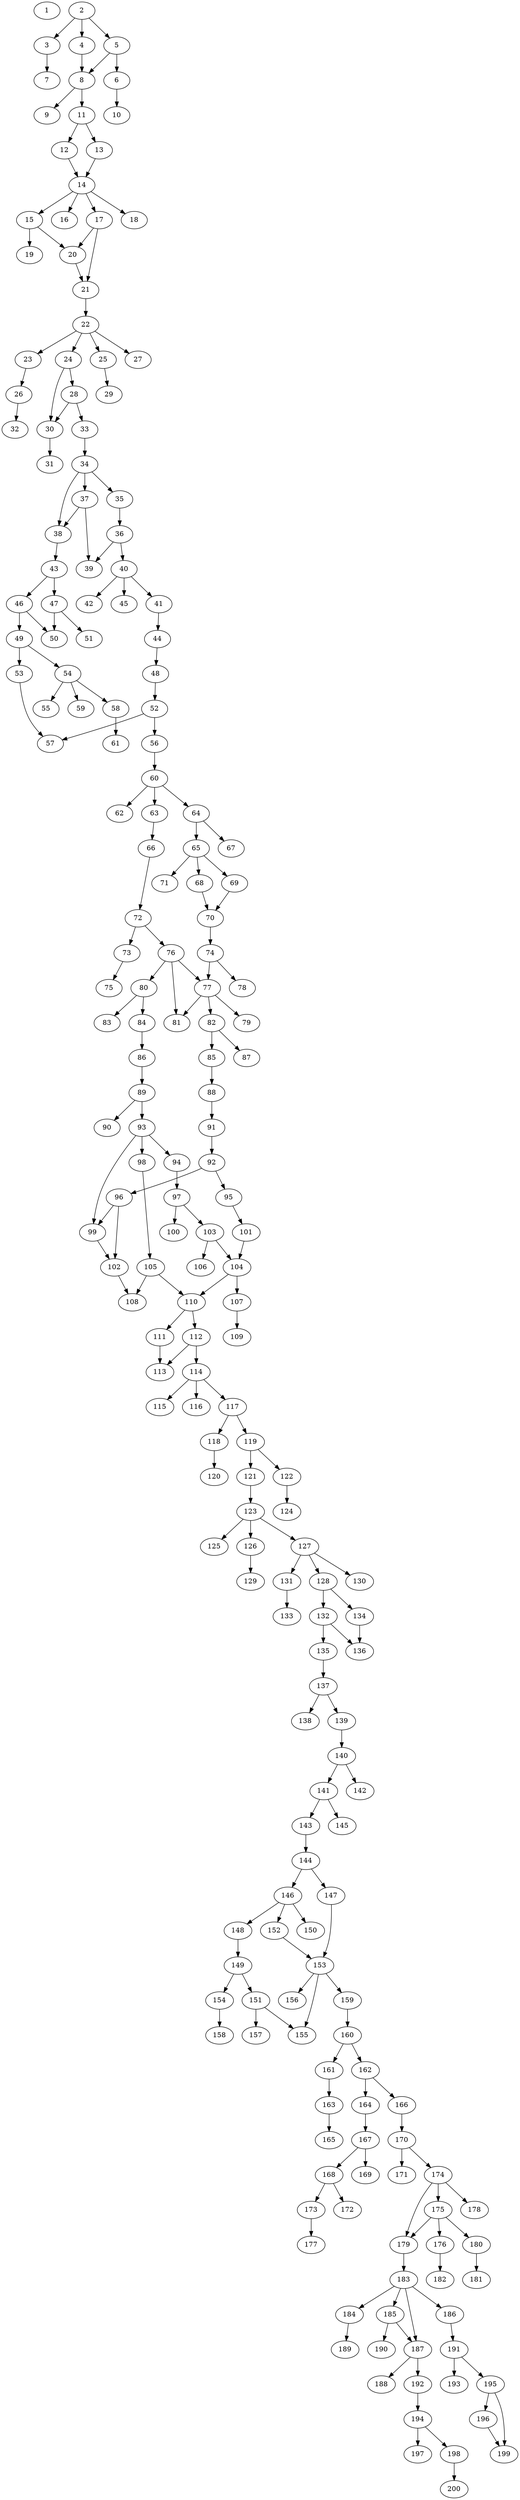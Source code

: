 // DAG automatically generated by daggen at Wed Apr 12 12:23:26 2017
// ./daggen --dot -n 200 --jump=3 --fat=0.2 --regularity=0.4 --density=0.6 
digraph G {
  1 [size="28991029248", alpha="0.06"]
  2 [size="24727733034", alpha="0.16"]
  2 -> 3 [size ="411041792"]
  2 -> 4 [size ="411041792"]
  2 -> 5 [size ="411041792"]
  3 [size="1707463436", alpha="0.04"]
  3 -> 7 [size ="75497472"]
  4 [size="7565890998", alpha="0.05"]
  4 -> 8 [size ="301989888"]
  5 [size="1234401858", alpha="0.08"]
  5 -> 6 [size ="33554432"]
  5 -> 8 [size ="33554432"]
  6 [size="1073741824000", alpha="0.12"]
  6 -> 10 [size ="838860800"]
  7 [size="266464272820", alpha="0.08"]
  8 [size="569109333744", alpha="0.16"]
  8 -> 9 [size ="411041792"]
  8 -> 11 [size ="411041792"]
  9 [size="40447502562", alpha="0.15"]
  10 [size="15465372514", alpha="0.19"]
  11 [size="16071180346", alpha="0.03"]
  11 -> 12 [size ="411041792"]
  11 -> 13 [size ="411041792"]
  12 [size="730385081892", alpha="0.18"]
  12 -> 14 [size ="679477248"]
  13 [size="970739784", alpha="0.02"]
  13 -> 14 [size ="33554432"]
  14 [size="2370038448", alpha="0.18"]
  14 -> 15 [size ="134217728"]
  14 -> 16 [size ="134217728"]
  14 -> 17 [size ="134217728"]
  14 -> 18 [size ="134217728"]
  15 [size="11522221927", alpha="0.02"]
  15 -> 19 [size ="301989888"]
  15 -> 20 [size ="301989888"]
  16 [size="132382066989", alpha="0.09"]
  17 [size="28991029248", alpha="0.18"]
  17 -> 20 [size ="75497472"]
  17 -> 21 [size ="75497472"]
  18 [size="9608985199", alpha="0.00"]
  19 [size="68719476736", alpha="0.02"]
  20 [size="388232543016", alpha="0.14"]
  20 -> 21 [size ="411041792"]
  21 [size="1073741824000", alpha="0.02"]
  21 -> 22 [size ="838860800"]
  22 [size="231928233984", alpha="0.00"]
  22 -> 23 [size ="301989888"]
  22 -> 24 [size ="301989888"]
  22 -> 25 [size ="301989888"]
  22 -> 27 [size ="301989888"]
  23 [size="17958809720", alpha="0.07"]
  23 -> 26 [size ="33554432"]
  24 [size="368293445632", alpha="0.15"]
  24 -> 28 [size ="411041792"]
  24 -> 30 [size ="411041792"]
  25 [size="52930561628", alpha="0.07"]
  25 -> 29 [size ="838860800"]
  26 [size="16229952495", alpha="0.18"]
  26 -> 32 [size ="411041792"]
  27 [size="388344950496", alpha="0.04"]
  28 [size="46956933106", alpha="0.18"]
  28 -> 30 [size ="33554432"]
  28 -> 33 [size ="33554432"]
  29 [size="257671273059", alpha="0.17"]
  30 [size="788262056", alpha="0.04"]
  30 -> 31 [size ="75497472"]
  31 [size="134217728000", alpha="0.19"]
  32 [size="670686867817", alpha="0.19"]
  33 [size="134217728000", alpha="0.01"]
  33 -> 34 [size ="209715200"]
  34 [size="1082295170323", alpha="0.11"]
  34 -> 35 [size ="838860800"]
  34 -> 37 [size ="838860800"]
  34 -> 38 [size ="838860800"]
  35 [size="7887121600", alpha="0.05"]
  35 -> 36 [size ="134217728"]
  36 [size="1073741824000", alpha="0.05"]
  36 -> 39 [size ="838860800"]
  36 -> 40 [size ="838860800"]
  37 [size="6262435914", alpha="0.13"]
  37 -> 38 [size ="301989888"]
  37 -> 39 [size ="301989888"]
  38 [size="68719476736", alpha="0.12"]
  38 -> 43 [size ="134217728"]
  39 [size="757469429162", alpha="0.19"]
  40 [size="782757789696", alpha="0.05"]
  40 -> 41 [size ="679477248"]
  40 -> 42 [size ="679477248"]
  40 -> 45 [size ="679477248"]
  41 [size="9194695627", alpha="0.11"]
  41 -> 44 [size ="411041792"]
  42 [size="1073741824000", alpha="0.04"]
  43 [size="8589934592", alpha="0.00"]
  43 -> 46 [size ="33554432"]
  43 -> 47 [size ="33554432"]
  44 [size="13829801047", alpha="0.20"]
  44 -> 48 [size ="301989888"]
  45 [size="23454511266", alpha="0.03"]
  46 [size="197427551602", alpha="0.06"]
  46 -> 49 [size ="209715200"]
  46 -> 50 [size ="209715200"]
  47 [size="8589934592", alpha="0.17"]
  47 -> 50 [size ="33554432"]
  47 -> 51 [size ="33554432"]
  48 [size="176176691298", alpha="0.04"]
  48 -> 52 [size ="411041792"]
  49 [size="144815840878", alpha="0.08"]
  49 -> 53 [size ="209715200"]
  49 -> 54 [size ="209715200"]
  50 [size="409415646385", alpha="0.13"]
  51 [size="5410869529", alpha="0.04"]
  52 [size="813249164832", alpha="0.13"]
  52 -> 56 [size ="536870912"]
  52 -> 57 [size ="536870912"]
  53 [size="7484958346", alpha="0.12"]
  53 -> 57 [size ="134217728"]
  54 [size="221514204023", alpha="0.08"]
  54 -> 55 [size ="209715200"]
  54 -> 58 [size ="209715200"]
  54 -> 59 [size ="209715200"]
  55 [size="13560829128", alpha="0.10"]
  56 [size="87106391088", alpha="0.14"]
  56 -> 60 [size ="134217728"]
  57 [size="17719892096", alpha="0.05"]
  58 [size="6428040711", alpha="0.18"]
  58 -> 61 [size ="134217728"]
  59 [size="782757789696", alpha="0.11"]
  60 [size="231928233984", alpha="0.14"]
  60 -> 62 [size ="301989888"]
  60 -> 63 [size ="301989888"]
  60 -> 64 [size ="301989888"]
  61 [size="959657923", alpha="0.11"]
  62 [size="10445461100", alpha="0.13"]
  63 [size="4125533285", alpha="0.13"]
  63 -> 66 [size ="209715200"]
  64 [size="438595305865", alpha="0.05"]
  64 -> 65 [size ="301989888"]
  64 -> 67 [size ="301989888"]
  65 [size="177878056960", alpha="0.12"]
  65 -> 68 [size ="209715200"]
  65 -> 69 [size ="209715200"]
  65 -> 71 [size ="209715200"]
  66 [size="28991029248", alpha="0.20"]
  66 -> 72 [size ="75497472"]
  67 [size="37087124556", alpha="0.08"]
  68 [size="1182132988651", alpha="0.03"]
  68 -> 70 [size ="838860800"]
  69 [size="21256040511", alpha="0.12"]
  69 -> 70 [size ="679477248"]
  70 [size="471981232409", alpha="0.19"]
  70 -> 74 [size ="411041792"]
  71 [size="21666530314", alpha="0.08"]
  72 [size="68719476736", alpha="0.13"]
  72 -> 73 [size ="134217728"]
  72 -> 76 [size ="134217728"]
  73 [size="231928233984", alpha="0.13"]
  73 -> 75 [size ="301989888"]
  74 [size="15447754203", alpha="0.10"]
  74 -> 77 [size ="301989888"]
  74 -> 78 [size ="301989888"]
  75 [size="3959717252", alpha="0.08"]
  76 [size="1073741824000", alpha="0.18"]
  76 -> 77 [size ="838860800"]
  76 -> 80 [size ="838860800"]
  76 -> 81 [size ="838860800"]
  77 [size="4246459565", alpha="0.01"]
  77 -> 79 [size ="209715200"]
  77 -> 81 [size ="209715200"]
  77 -> 82 [size ="209715200"]
  78 [size="782757789696", alpha="0.15"]
  79 [size="28991029248", alpha="0.09"]
  80 [size="22105525195", alpha="0.02"]
  80 -> 83 [size ="411041792"]
  80 -> 84 [size ="411041792"]
  81 [size="23586568978", alpha="0.11"]
  82 [size="28991029248", alpha="0.11"]
  82 -> 85 [size ="75497472"]
  82 -> 87 [size ="75497472"]
  83 [size="642144386073", alpha="0.12"]
  84 [size="739482472665", alpha="0.08"]
  84 -> 86 [size ="838860800"]
  85 [size="839222875868", alpha="0.11"]
  85 -> 88 [size ="536870912"]
  86 [size="368293445632", alpha="0.16"]
  86 -> 89 [size ="411041792"]
  87 [size="2474670057", alpha="0.16"]
  88 [size="3911695064", alpha="0.05"]
  88 -> 91 [size ="134217728"]
  89 [size="630026318116", alpha="0.17"]
  89 -> 90 [size ="536870912"]
  89 -> 93 [size ="536870912"]
  90 [size="38729979986", alpha="0.13"]
  91 [size="14607464050", alpha="0.14"]
  91 -> 92 [size ="536870912"]
  92 [size="803308592637", alpha="0.09"]
  92 -> 95 [size ="679477248"]
  92 -> 96 [size ="679477248"]
  93 [size="368293445632", alpha="0.05"]
  93 -> 94 [size ="411041792"]
  93 -> 98 [size ="411041792"]
  93 -> 99 [size ="411041792"]
  94 [size="8589934592", alpha="0.05"]
  94 -> 97 [size ="33554432"]
  95 [size="13664874640", alpha="0.20"]
  95 -> 101 [size ="536870912"]
  96 [size="549755813888", alpha="0.09"]
  96 -> 99 [size ="536870912"]
  96 -> 102 [size ="536870912"]
  97 [size="368293445632", alpha="0.14"]
  97 -> 100 [size ="411041792"]
  97 -> 103 [size ="411041792"]
  98 [size="25532969914", alpha="0.10"]
  98 -> 105 [size ="536870912"]
  99 [size="1259249672", alpha="0.17"]
  99 -> 102 [size ="33554432"]
  100 [size="2099247677", alpha="0.16"]
  101 [size="552731935008", alpha="0.01"]
  101 -> 104 [size ="838860800"]
  102 [size="4756577306", alpha="0.06"]
  102 -> 108 [size ="411041792"]
  103 [size="6411532095", alpha="0.01"]
  103 -> 104 [size ="209715200"]
  103 -> 106 [size ="209715200"]
  104 [size="7834965919", alpha="0.01"]
  104 -> 107 [size ="209715200"]
  104 -> 110 [size ="209715200"]
  105 [size="231928233984", alpha="0.06"]
  105 -> 108 [size ="301989888"]
  105 -> 110 [size ="301989888"]
  106 [size="231928233984", alpha="0.11"]
  107 [size="368293445632", alpha="0.16"]
  107 -> 109 [size ="411041792"]
  108 [size="9636549209", alpha="0.07"]
  109 [size="1073741824000", alpha="0.11"]
  110 [size="368293445632", alpha="0.00"]
  110 -> 111 [size ="411041792"]
  110 -> 112 [size ="411041792"]
  111 [size="28991029248", alpha="0.10"]
  111 -> 113 [size ="75497472"]
  112 [size="549755813888", alpha="0.04"]
  112 -> 113 [size ="536870912"]
  112 -> 114 [size ="536870912"]
  113 [size="5161486571", alpha="0.17"]
  114 [size="125642266333", alpha="0.19"]
  114 -> 115 [size ="209715200"]
  114 -> 116 [size ="209715200"]
  114 -> 117 [size ="209715200"]
  115 [size="6772595565", alpha="0.14"]
  116 [size="123581494557", alpha="0.08"]
  117 [size="21888039956", alpha="0.10"]
  117 -> 118 [size ="679477248"]
  117 -> 119 [size ="679477248"]
  118 [size="97141658327", alpha="0.06"]
  118 -> 120 [size ="75497472"]
  119 [size="8589934592", alpha="0.15"]
  119 -> 121 [size ="33554432"]
  119 -> 122 [size ="33554432"]
  120 [size="2105840946", alpha="0.10"]
  121 [size="336253431604", alpha="0.00"]
  121 -> 123 [size ="411041792"]
  122 [size="549755813888", alpha="0.01"]
  122 -> 124 [size ="536870912"]
  123 [size="357578075543", alpha="0.18"]
  123 -> 125 [size ="301989888"]
  123 -> 126 [size ="301989888"]
  123 -> 127 [size ="301989888"]
  124 [size="1152515348809", alpha="0.17"]
  125 [size="28991029248", alpha="0.07"]
  126 [size="95187806825", alpha="0.03"]
  126 -> 129 [size ="75497472"]
  127 [size="6902786320", alpha="0.11"]
  127 -> 128 [size ="209715200"]
  127 -> 130 [size ="209715200"]
  127 -> 131 [size ="209715200"]
  128 [size="782757789696", alpha="0.09"]
  128 -> 132 [size ="679477248"]
  128 -> 134 [size ="679477248"]
  129 [size="92780749344", alpha="0.19"]
  130 [size="8589934592", alpha="0.11"]
  131 [size="3791711039", alpha="0.02"]
  131 -> 133 [size ="75497472"]
  132 [size="15437229312", alpha="0.15"]
  132 -> 135 [size ="301989888"]
  132 -> 136 [size ="301989888"]
  133 [size="783882161", alpha="0.04"]
  134 [size="1687114371", alpha="0.10"]
  134 -> 136 [size ="33554432"]
  135 [size="28991029248", alpha="0.00"]
  135 -> 137 [size ="75497472"]
  136 [size="9905843915", alpha="0.07"]
  137 [size="231928233984", alpha="0.11"]
  137 -> 138 [size ="301989888"]
  137 -> 139 [size ="301989888"]
  138 [size="136925161704", alpha="0.10"]
  139 [size="8589934592", alpha="0.12"]
  139 -> 140 [size ="33554432"]
  140 [size="68719476736", alpha="0.08"]
  140 -> 141 [size ="134217728"]
  140 -> 142 [size ="134217728"]
  141 [size="23182020671", alpha="0.18"]
  141 -> 143 [size ="679477248"]
  141 -> 145 [size ="679477248"]
  142 [size="106662390383", alpha="0.08"]
  143 [size="2618477933", alpha="0.06"]
  143 -> 144 [size ="75497472"]
  144 [size="23392715187", alpha="0.01"]
  144 -> 146 [size ="411041792"]
  144 -> 147 [size ="411041792"]
  145 [size="782757789696", alpha="0.03"]
  146 [size="68719476736", alpha="0.07"]
  146 -> 148 [size ="134217728"]
  146 -> 150 [size ="134217728"]
  146 -> 152 [size ="134217728"]
  147 [size="62426306064", alpha="0.11"]
  147 -> 153 [size ="134217728"]
  148 [size="374493342236", alpha="0.11"]
  148 -> 149 [size ="536870912"]
  149 [size="25629155479", alpha="0.00"]
  149 -> 151 [size ="679477248"]
  149 -> 154 [size ="679477248"]
  150 [size="433716409460", alpha="0.14"]
  151 [size="292163752439", alpha="0.19"]
  151 -> 155 [size ="209715200"]
  151 -> 157 [size ="209715200"]
  152 [size="22284029576", alpha="0.11"]
  152 -> 153 [size ="536870912"]
  153 [size="11860181804", alpha="0.16"]
  153 -> 155 [size ="301989888"]
  153 -> 156 [size ="301989888"]
  153 -> 159 [size ="301989888"]
  154 [size="77356053036", alpha="0.10"]
  154 -> 158 [size ="134217728"]
  155 [size="129887390662", alpha="0.05"]
  156 [size="63652707681", alpha="0.06"]
  157 [size="157601768281", alpha="0.00"]
  158 [size="37753287539", alpha="0.09"]
  159 [size="474304889484", alpha="0.08"]
  159 -> 160 [size ="411041792"]
  160 [size="3697800720", alpha="0.16"]
  160 -> 161 [size ="134217728"]
  160 -> 162 [size ="134217728"]
  161 [size="1073741824000", alpha="0.03"]
  161 -> 163 [size ="838860800"]
  162 [size="957798877945", alpha="0.07"]
  162 -> 164 [size ="679477248"]
  162 -> 166 [size ="679477248"]
  163 [size="1062770851252", alpha="0.09"]
  163 -> 165 [size ="838860800"]
  164 [size="385170711484", alpha="0.05"]
  164 -> 167 [size ="536870912"]
  165 [size="368293445632", alpha="0.14"]
  166 [size="782757789696", alpha="0.10"]
  166 -> 170 [size ="679477248"]
  167 [size="389995602197", alpha="0.18"]
  167 -> 168 [size ="411041792"]
  167 -> 169 [size ="411041792"]
  168 [size="936983355163", alpha="0.16"]
  168 -> 172 [size ="679477248"]
  168 -> 173 [size ="679477248"]
  169 [size="134217728000", alpha="0.05"]
  170 [size="3056309297", alpha="0.02"]
  170 -> 171 [size ="75497472"]
  170 -> 174 [size ="75497472"]
  171 [size="68719476736", alpha="0.20"]
  172 [size="8324036786", alpha="0.02"]
  173 [size="279562443981", alpha="0.06"]
  173 -> 177 [size ="301989888"]
  174 [size="17786704220", alpha="0.02"]
  174 -> 175 [size ="301989888"]
  174 -> 178 [size ="301989888"]
  174 -> 179 [size ="301989888"]
  175 [size="10028146621", alpha="0.06"]
  175 -> 176 [size ="209715200"]
  175 -> 179 [size ="209715200"]
  175 -> 180 [size ="209715200"]
  176 [size="13505896052", alpha="0.17"]
  176 -> 182 [size ="301989888"]
  177 [size="181518669875", alpha="0.02"]
  178 [size="491573913002", alpha="0.17"]
  179 [size="915507108875", alpha="0.07"]
  179 -> 183 [size ="679477248"]
  180 [size="25482728629", alpha="0.11"]
  180 -> 181 [size ="75497472"]
  181 [size="221420982384", alpha="0.02"]
  182 [size="3628070504", alpha="0.11"]
  183 [size="134217728000", alpha="0.19"]
  183 -> 184 [size ="209715200"]
  183 -> 185 [size ="209715200"]
  183 -> 186 [size ="209715200"]
  183 -> 187 [size ="209715200"]
  184 [size="41004327480", alpha="0.16"]
  184 -> 189 [size ="679477248"]
  185 [size="1314390223648", alpha="0.10"]
  185 -> 187 [size ="838860800"]
  185 -> 190 [size ="838860800"]
  186 [size="131960110484", alpha="0.09"]
  186 -> 191 [size ="411041792"]
  187 [size="15153353686", alpha="0.19"]
  187 -> 188 [size ="679477248"]
  187 -> 192 [size ="679477248"]
  188 [size="123241976400", alpha="0.00"]
  189 [size="9674606421", alpha="0.13"]
  190 [size="28991029248", alpha="0.11"]
  191 [size="3947734163", alpha="0.06"]
  191 -> 193 [size ="301989888"]
  191 -> 195 [size ="301989888"]
  192 [size="18392627701", alpha="0.19"]
  192 -> 194 [size ="33554432"]
  193 [size="108330218612", alpha="0.16"]
  194 [size="8589934592", alpha="0.18"]
  194 -> 197 [size ="33554432"]
  194 -> 198 [size ="33554432"]
  195 [size="955606710", alpha="0.10"]
  195 -> 196 [size ="75497472"]
  195 -> 199 [size ="75497472"]
  196 [size="134217728000", alpha="0.18"]
  196 -> 199 [size ="209715200"]
  197 [size="752455744440", alpha="0.20"]
  198 [size="1073741824000", alpha="0.08"]
  198 -> 200 [size ="838860800"]
  199 [size="195643989686", alpha="0.18"]
  200 [size="134217728000", alpha="0.11"]
}
